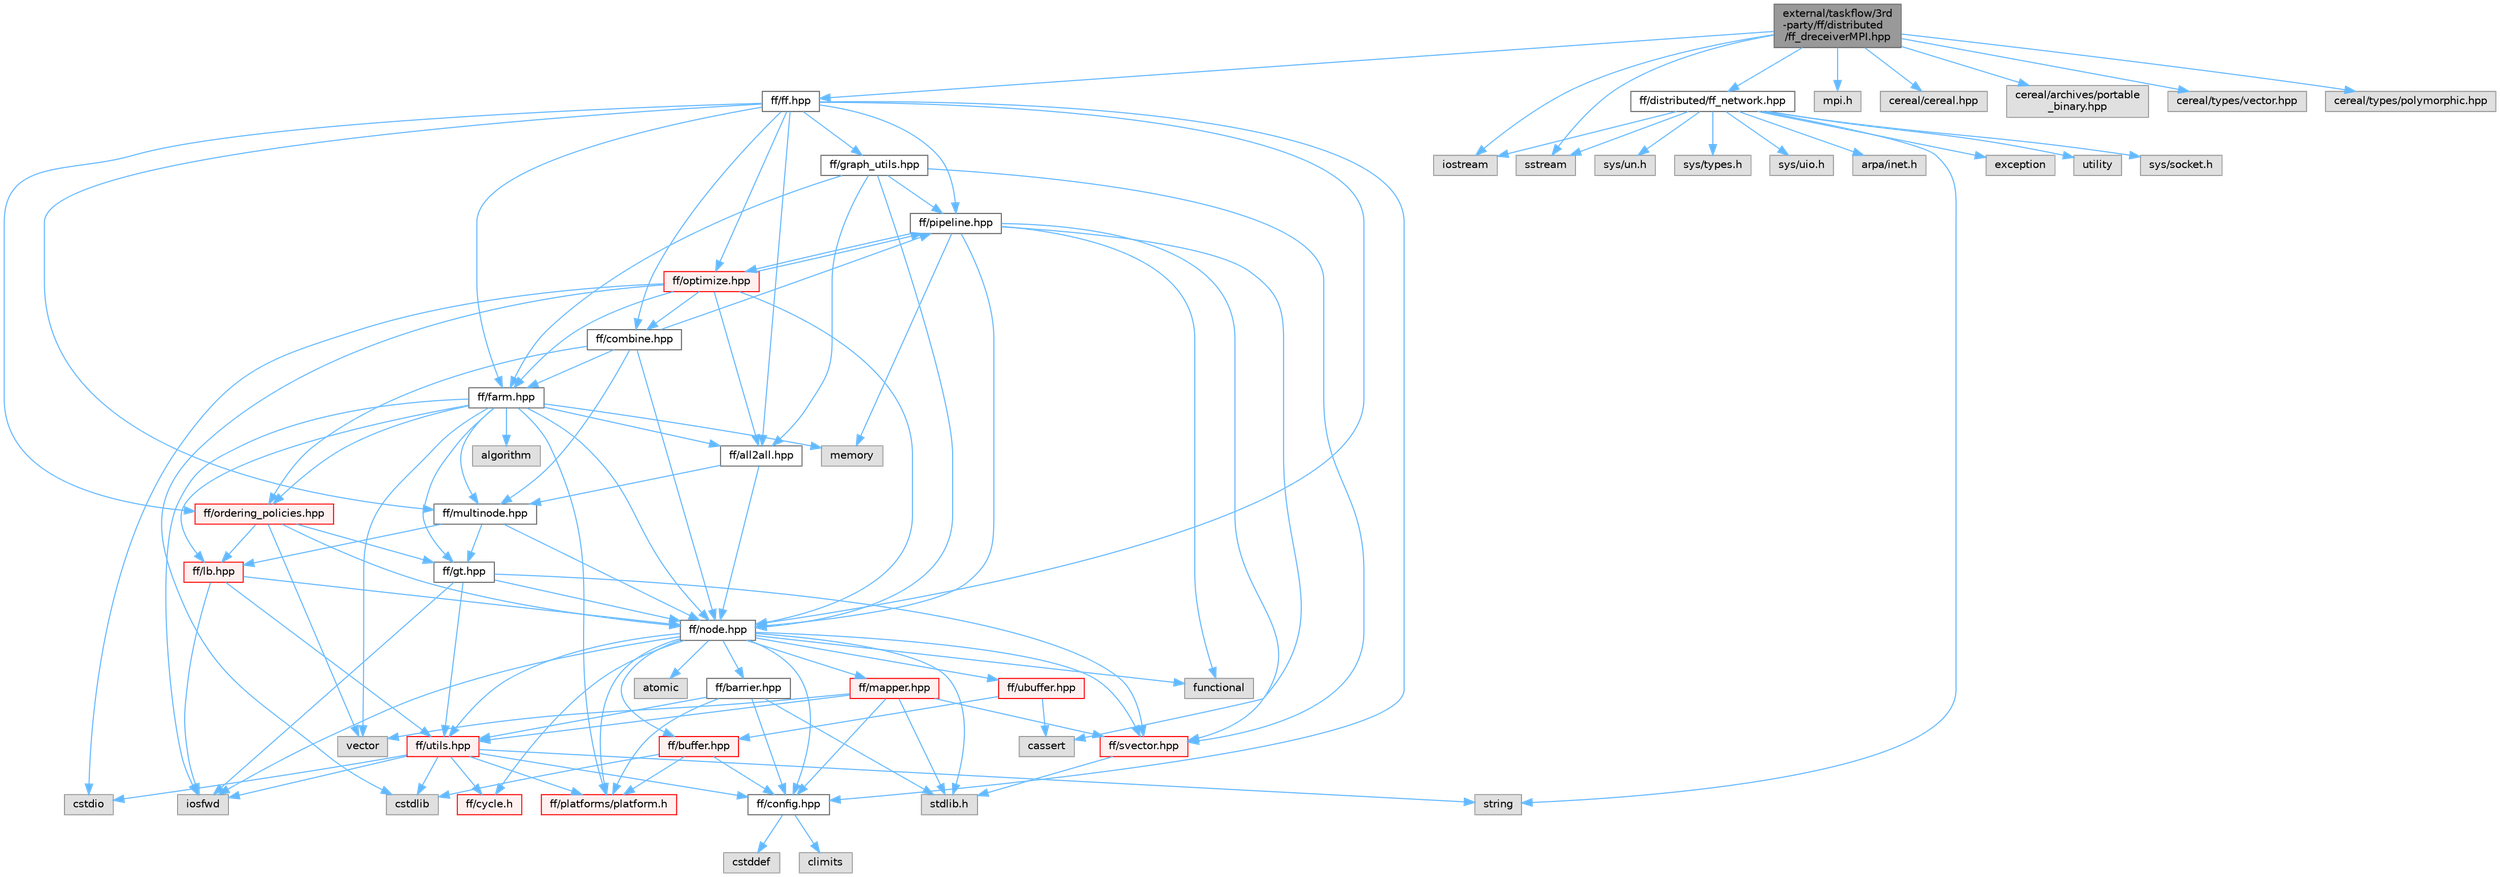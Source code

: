 digraph "external/taskflow/3rd-party/ff/distributed/ff_dreceiverMPI.hpp"
{
 // LATEX_PDF_SIZE
  bgcolor="transparent";
  edge [fontname=Helvetica,fontsize=10,labelfontname=Helvetica,labelfontsize=10];
  node [fontname=Helvetica,fontsize=10,shape=box,height=0.2,width=0.4];
  Node1 [id="Node000001",label="external/taskflow/3rd\l-party/ff/distributed\l/ff_dreceiverMPI.hpp",height=0.2,width=0.4,color="gray40", fillcolor="grey60", style="filled", fontcolor="black",tooltip=" "];
  Node1 -> Node2 [id="edge117_Node000001_Node000002",color="steelblue1",style="solid",tooltip=" "];
  Node2 [id="Node000002",label="iostream",height=0.2,width=0.4,color="grey60", fillcolor="#E0E0E0", style="filled",tooltip=" "];
  Node1 -> Node3 [id="edge118_Node000001_Node000003",color="steelblue1",style="solid",tooltip=" "];
  Node3 [id="Node000003",label="sstream",height=0.2,width=0.4,color="grey60", fillcolor="#E0E0E0", style="filled",tooltip=" "];
  Node1 -> Node4 [id="edge119_Node000001_Node000004",color="steelblue1",style="solid",tooltip=" "];
  Node4 [id="Node000004",label="ff/ff.hpp",height=0.2,width=0.4,color="grey40", fillcolor="white", style="filled",URL="$ff_8hpp.html",tooltip=" "];
  Node4 -> Node5 [id="edge120_Node000004_Node000005",color="steelblue1",style="solid",tooltip=" "];
  Node5 [id="Node000005",label="ff/config.hpp",height=0.2,width=0.4,color="grey40", fillcolor="white", style="filled",URL="$config_8hpp.html",tooltip=" "];
  Node5 -> Node6 [id="edge121_Node000005_Node000006",color="steelblue1",style="solid",tooltip=" "];
  Node6 [id="Node000006",label="cstddef",height=0.2,width=0.4,color="grey60", fillcolor="#E0E0E0", style="filled",tooltip=" "];
  Node5 -> Node7 [id="edge122_Node000005_Node000007",color="steelblue1",style="solid",tooltip=" "];
  Node7 [id="Node000007",label="climits",height=0.2,width=0.4,color="grey60", fillcolor="#E0E0E0", style="filled",tooltip=" "];
  Node4 -> Node8 [id="edge123_Node000004_Node000008",color="steelblue1",style="solid",tooltip=" "];
  Node8 [id="Node000008",label="ff/node.hpp",height=0.2,width=0.4,color="grey40", fillcolor="white", style="filled",URL="$node_8hpp.html",tooltip="FastFlow ff_node"];
  Node8 -> Node9 [id="edge124_Node000008_Node000009",color="steelblue1",style="solid",tooltip=" "];
  Node9 [id="Node000009",label="stdlib.h",height=0.2,width=0.4,color="grey60", fillcolor="#E0E0E0", style="filled",tooltip=" "];
  Node8 -> Node10 [id="edge125_Node000008_Node000010",color="steelblue1",style="solid",tooltip=" "];
  Node10 [id="Node000010",label="iosfwd",height=0.2,width=0.4,color="grey60", fillcolor="#E0E0E0", style="filled",tooltip=" "];
  Node8 -> Node11 [id="edge126_Node000008_Node000011",color="steelblue1",style="solid",tooltip=" "];
  Node11 [id="Node000011",label="functional",height=0.2,width=0.4,color="grey60", fillcolor="#E0E0E0", style="filled",tooltip=" "];
  Node8 -> Node12 [id="edge127_Node000008_Node000012",color="steelblue1",style="solid",tooltip=" "];
  Node12 [id="Node000012",label="ff/platforms/platform.h",height=0.2,width=0.4,color="red", fillcolor="#FFF0F0", style="filled",URL="$external_2taskflow_23rd-party_2ff_2platforms_2_platform_8h.html",tooltip=" "];
  Node8 -> Node14 [id="edge128_Node000008_Node000014",color="steelblue1",style="solid",tooltip=" "];
  Node14 [id="Node000014",label="ff/cycle.h",height=0.2,width=0.4,color="red", fillcolor="#FFF0F0", style="filled",URL="$cycle_8h.html",tooltip=" "];
  Node8 -> Node16 [id="edge129_Node000008_Node000016",color="steelblue1",style="solid",tooltip=" "];
  Node16 [id="Node000016",label="ff/utils.hpp",height=0.2,width=0.4,color="red", fillcolor="#FFF0F0", style="filled",URL="$utils_8hpp.html",tooltip="Utility functions"];
  Node16 -> Node18 [id="edge130_Node000016_Node000018",color="steelblue1",style="solid",tooltip=" "];
  Node18 [id="Node000018",label="cstdio",height=0.2,width=0.4,color="grey60", fillcolor="#E0E0E0", style="filled",tooltip=" "];
  Node16 -> Node19 [id="edge131_Node000016_Node000019",color="steelblue1",style="solid",tooltip=" "];
  Node19 [id="Node000019",label="cstdlib",height=0.2,width=0.4,color="grey60", fillcolor="#E0E0E0", style="filled",tooltip=" "];
  Node16 -> Node10 [id="edge132_Node000016_Node000010",color="steelblue1",style="solid",tooltip=" "];
  Node16 -> Node5 [id="edge133_Node000016_Node000005",color="steelblue1",style="solid",tooltip=" "];
  Node16 -> Node12 [id="edge134_Node000016_Node000012",color="steelblue1",style="solid",tooltip=" "];
  Node16 -> Node22 [id="edge135_Node000016_Node000022",color="steelblue1",style="solid",tooltip=" "];
  Node22 [id="Node000022",label="string",height=0.2,width=0.4,color="grey60", fillcolor="#E0E0E0", style="filled",tooltip=" "];
  Node16 -> Node14 [id="edge136_Node000016_Node000014",color="steelblue1",style="solid",tooltip=" "];
  Node8 -> Node26 [id="edge137_Node000008_Node000026",color="steelblue1",style="solid",tooltip=" "];
  Node26 [id="Node000026",label="ff/buffer.hpp",height=0.2,width=0.4,color="red", fillcolor="#FFF0F0", style="filled",URL="$buffer_8hpp.html",tooltip="This file contains the definition of the bounded SPSC channel buffer used in FastFlow"];
  Node26 -> Node19 [id="edge138_Node000026_Node000019",color="steelblue1",style="solid",tooltip=" "];
  Node26 -> Node5 [id="edge139_Node000026_Node000005",color="steelblue1",style="solid",tooltip=" "];
  Node26 -> Node12 [id="edge140_Node000026_Node000012",color="steelblue1",style="solid",tooltip=" "];
  Node8 -> Node27 [id="edge141_Node000008_Node000027",color="steelblue1",style="solid",tooltip=" "];
  Node27 [id="Node000027",label="ff/ubuffer.hpp",height=0.2,width=0.4,color="red", fillcolor="#FFF0F0", style="filled",URL="$ubuffer_8hpp.html",tooltip="This file contains the definition of the unbounded SWSR circular buffer used in FastFlow"];
  Node27 -> Node28 [id="edge142_Node000027_Node000028",color="steelblue1",style="solid",tooltip=" "];
  Node28 [id="Node000028",label="cassert",height=0.2,width=0.4,color="grey60", fillcolor="#E0E0E0", style="filled",tooltip=" "];
  Node27 -> Node26 [id="edge143_Node000027_Node000026",color="steelblue1",style="solid",tooltip=" "];
  Node8 -> Node31 [id="edge144_Node000008_Node000031",color="steelblue1",style="solid",tooltip=" "];
  Node31 [id="Node000031",label="ff/mapper.hpp",height=0.2,width=0.4,color="red", fillcolor="#FFF0F0", style="filled",URL="$mapper_8hpp.html",tooltip="This file contains the thread mapper definition used in FastFlow"];
  Node31 -> Node9 [id="edge145_Node000031_Node000009",color="steelblue1",style="solid",tooltip=" "];
  Node31 -> Node5 [id="edge146_Node000031_Node000005",color="steelblue1",style="solid",tooltip=" "];
  Node31 -> Node32 [id="edge147_Node000031_Node000032",color="steelblue1",style="solid",tooltip=" "];
  Node32 [id="Node000032",label="ff/svector.hpp",height=0.2,width=0.4,color="red", fillcolor="#FFF0F0", style="filled",URL="$svector_8hpp.html",tooltip="Simple yet efficient dynamic vector"];
  Node32 -> Node9 [id="edge148_Node000032_Node000009",color="steelblue1",style="solid",tooltip=" "];
  Node31 -> Node16 [id="edge149_Node000031_Node000016",color="steelblue1",style="solid",tooltip=" "];
  Node31 -> Node38 [id="edge150_Node000031_Node000038",color="steelblue1",style="solid",tooltip=" "];
  Node38 [id="Node000038",label="vector",height=0.2,width=0.4,color="grey60", fillcolor="#E0E0E0", style="filled",tooltip=" "];
  Node8 -> Node5 [id="edge151_Node000008_Node000005",color="steelblue1",style="solid",tooltip=" "];
  Node8 -> Node32 [id="edge152_Node000008_Node000032",color="steelblue1",style="solid",tooltip=" "];
  Node8 -> Node39 [id="edge153_Node000008_Node000039",color="steelblue1",style="solid",tooltip=" "];
  Node39 [id="Node000039",label="ff/barrier.hpp",height=0.2,width=0.4,color="grey40", fillcolor="white", style="filled",URL="$barrier_8hpp.html",tooltip="FastFlow blocking and non-blocking barrier implementations"];
  Node39 -> Node9 [id="edge154_Node000039_Node000009",color="steelblue1",style="solid",tooltip=" "];
  Node39 -> Node12 [id="edge155_Node000039_Node000012",color="steelblue1",style="solid",tooltip=" "];
  Node39 -> Node16 [id="edge156_Node000039_Node000016",color="steelblue1",style="solid",tooltip=" "];
  Node39 -> Node5 [id="edge157_Node000039_Node000005",color="steelblue1",style="solid",tooltip=" "];
  Node8 -> Node40 [id="edge158_Node000008_Node000040",color="steelblue1",style="solid",tooltip=" "];
  Node40 [id="Node000040",label="atomic",height=0.2,width=0.4,color="grey60", fillcolor="#E0E0E0", style="filled",tooltip=" "];
  Node4 -> Node41 [id="edge159_Node000004_Node000041",color="steelblue1",style="solid",tooltip=" "];
  Node41 [id="Node000041",label="ff/multinode.hpp",height=0.2,width=0.4,color="grey40", fillcolor="white", style="filled",URL="$multinode_8hpp.html",tooltip="FastFlow ff_minode ff_monode and typed versions."];
  Node41 -> Node8 [id="edge160_Node000041_Node000008",color="steelblue1",style="solid",tooltip=" "];
  Node41 -> Node42 [id="edge161_Node000041_Node000042",color="steelblue1",style="solid",tooltip=" "];
  Node42 [id="Node000042",label="ff/lb.hpp",height=0.2,width=0.4,color="red", fillcolor="#FFF0F0", style="filled",URL="$lb_8hpp.html",tooltip="Farm Emitter (not a ff_node)"];
  Node42 -> Node10 [id="edge162_Node000042_Node000010",color="steelblue1",style="solid",tooltip=" "];
  Node42 -> Node16 [id="edge163_Node000042_Node000016",color="steelblue1",style="solid",tooltip=" "];
  Node42 -> Node8 [id="edge164_Node000042_Node000008",color="steelblue1",style="solid",tooltip=" "];
  Node41 -> Node44 [id="edge165_Node000041_Node000044",color="steelblue1",style="solid",tooltip=" "];
  Node44 [id="Node000044",label="ff/gt.hpp",height=0.2,width=0.4,color="grey40", fillcolor="white", style="filled",URL="$gt_8hpp.html",tooltip="Farm Collector (it is not a ff_node)"];
  Node44 -> Node10 [id="edge166_Node000044_Node000010",color="steelblue1",style="solid",tooltip=" "];
  Node44 -> Node32 [id="edge167_Node000044_Node000032",color="steelblue1",style="solid",tooltip=" "];
  Node44 -> Node16 [id="edge168_Node000044_Node000016",color="steelblue1",style="solid",tooltip=" "];
  Node44 -> Node8 [id="edge169_Node000044_Node000008",color="steelblue1",style="solid",tooltip=" "];
  Node4 -> Node45 [id="edge170_Node000004_Node000045",color="steelblue1",style="solid",tooltip=" "];
  Node45 [id="Node000045",label="ff/pipeline.hpp",height=0.2,width=0.4,color="grey40", fillcolor="white", style="filled",URL="$3rd-party_2ff_2pipeline_8hpp.html",tooltip="This file implements the pipeline skeleton, both in the high-level pattern syntax (ff::ff_pipe) and l..."];
  Node45 -> Node28 [id="edge171_Node000045_Node000028",color="steelblue1",style="solid",tooltip=" "];
  Node45 -> Node46 [id="edge172_Node000045_Node000046",color="steelblue1",style="solid",tooltip=" "];
  Node46 [id="Node000046",label="memory",height=0.2,width=0.4,color="grey60", fillcolor="#E0E0E0", style="filled",tooltip=" "];
  Node45 -> Node11 [id="edge173_Node000045_Node000011",color="steelblue1",style="solid",tooltip=" "];
  Node45 -> Node32 [id="edge174_Node000045_Node000032",color="steelblue1",style="solid",tooltip=" "];
  Node45 -> Node8 [id="edge175_Node000045_Node000008",color="steelblue1",style="solid",tooltip=" "];
  Node45 -> Node47 [id="edge176_Node000045_Node000047",color="steelblue1",style="solid",tooltip=" "];
  Node47 [id="Node000047",label="ff/optimize.hpp",height=0.2,width=0.4,color="red", fillcolor="#FFF0F0", style="filled",URL="$optimize_8hpp.html",tooltip="FastFlow optimization heuristics"];
  Node47 -> Node18 [id="edge177_Node000047_Node000018",color="steelblue1",style="solid",tooltip=" "];
  Node47 -> Node19 [id="edge178_Node000047_Node000019",color="steelblue1",style="solid",tooltip=" "];
  Node47 -> Node8 [id="edge179_Node000047_Node000008",color="steelblue1",style="solid",tooltip=" "];
  Node47 -> Node45 [id="edge180_Node000047_Node000045",color="steelblue1",style="solid",tooltip=" "];
  Node47 -> Node48 [id="edge181_Node000047_Node000048",color="steelblue1",style="solid",tooltip=" "];
  Node48 [id="Node000048",label="ff/farm.hpp",height=0.2,width=0.4,color="grey40", fillcolor="white", style="filled",URL="$farm_8hpp.html",tooltip="Farm pattern"];
  Node48 -> Node10 [id="edge182_Node000048_Node000010",color="steelblue1",style="solid",tooltip=" "];
  Node48 -> Node38 [id="edge183_Node000048_Node000038",color="steelblue1",style="solid",tooltip=" "];
  Node48 -> Node35 [id="edge184_Node000048_Node000035",color="steelblue1",style="solid",tooltip=" "];
  Node35 [id="Node000035",label="algorithm",height=0.2,width=0.4,color="grey60", fillcolor="#E0E0E0", style="filled",tooltip=" "];
  Node48 -> Node46 [id="edge185_Node000048_Node000046",color="steelblue1",style="solid",tooltip=" "];
  Node48 -> Node12 [id="edge186_Node000048_Node000012",color="steelblue1",style="solid",tooltip=" "];
  Node48 -> Node42 [id="edge187_Node000048_Node000042",color="steelblue1",style="solid",tooltip=" "];
  Node48 -> Node44 [id="edge188_Node000048_Node000044",color="steelblue1",style="solid",tooltip=" "];
  Node48 -> Node8 [id="edge189_Node000048_Node000008",color="steelblue1",style="solid",tooltip=" "];
  Node48 -> Node41 [id="edge190_Node000048_Node000041",color="steelblue1",style="solid",tooltip=" "];
  Node48 -> Node49 [id="edge191_Node000048_Node000049",color="steelblue1",style="solid",tooltip=" "];
  Node49 [id="Node000049",label="ff/ordering_policies.hpp",height=0.2,width=0.4,color="red", fillcolor="#FFF0F0", style="filled",URL="$ordering__policies_8hpp.html",tooltip=" "];
  Node49 -> Node38 [id="edge192_Node000049_Node000038",color="steelblue1",style="solid",tooltip=" "];
  Node49 -> Node42 [id="edge193_Node000049_Node000042",color="steelblue1",style="solid",tooltip=" "];
  Node49 -> Node44 [id="edge194_Node000049_Node000044",color="steelblue1",style="solid",tooltip=" "];
  Node49 -> Node8 [id="edge195_Node000049_Node000008",color="steelblue1",style="solid",tooltip=" "];
  Node48 -> Node51 [id="edge196_Node000048_Node000051",color="steelblue1",style="solid",tooltip=" "];
  Node51 [id="Node000051",label="ff/all2all.hpp",height=0.2,width=0.4,color="grey40", fillcolor="white", style="filled",URL="$all2all_8hpp.html",tooltip="FastFlow all-2-all building block"];
  Node51 -> Node8 [id="edge197_Node000051_Node000008",color="steelblue1",style="solid",tooltip=" "];
  Node51 -> Node41 [id="edge198_Node000051_Node000041",color="steelblue1",style="solid",tooltip=" "];
  Node47 -> Node51 [id="edge199_Node000047_Node000051",color="steelblue1",style="solid",tooltip=" "];
  Node47 -> Node52 [id="edge200_Node000047_Node000052",color="steelblue1",style="solid",tooltip=" "];
  Node52 [id="Node000052",label="ff/combine.hpp",height=0.2,width=0.4,color="grey40", fillcolor="white", style="filled",URL="$combine_8hpp.html",tooltip="FastFlow composition building block"];
  Node52 -> Node8 [id="edge201_Node000052_Node000008",color="steelblue1",style="solid",tooltip=" "];
  Node52 -> Node41 [id="edge202_Node000052_Node000041",color="steelblue1",style="solid",tooltip=" "];
  Node52 -> Node45 [id="edge203_Node000052_Node000045",color="steelblue1",style="solid",tooltip=" "];
  Node52 -> Node49 [id="edge204_Node000052_Node000049",color="steelblue1",style="solid",tooltip=" "];
  Node52 -> Node48 [id="edge205_Node000052_Node000048",color="steelblue1",style="solid",tooltip=" "];
  Node4 -> Node48 [id="edge206_Node000004_Node000048",color="steelblue1",style="solid",tooltip=" "];
  Node4 -> Node51 [id="edge207_Node000004_Node000051",color="steelblue1",style="solid",tooltip=" "];
  Node4 -> Node52 [id="edge208_Node000004_Node000052",color="steelblue1",style="solid",tooltip=" "];
  Node4 -> Node47 [id="edge209_Node000004_Node000047",color="steelblue1",style="solid",tooltip=" "];
  Node4 -> Node49 [id="edge210_Node000004_Node000049",color="steelblue1",style="solid",tooltip=" "];
  Node4 -> Node53 [id="edge211_Node000004_Node000053",color="steelblue1",style="solid",tooltip=" "];
  Node53 [id="Node000053",label="ff/graph_utils.hpp",height=0.2,width=0.4,color="grey40", fillcolor="white", style="filled",URL="$graph__utils_8hpp.html",tooltip="Utility functions for manipulating the concurrency graph"];
  Node53 -> Node32 [id="edge212_Node000053_Node000032",color="steelblue1",style="solid",tooltip=" "];
  Node53 -> Node8 [id="edge213_Node000053_Node000008",color="steelblue1",style="solid",tooltip=" "];
  Node53 -> Node48 [id="edge214_Node000053_Node000048",color="steelblue1",style="solid",tooltip=" "];
  Node53 -> Node51 [id="edge215_Node000053_Node000051",color="steelblue1",style="solid",tooltip=" "];
  Node53 -> Node45 [id="edge216_Node000053_Node000045",color="steelblue1",style="solid",tooltip=" "];
  Node1 -> Node54 [id="edge217_Node000001_Node000054",color="steelblue1",style="solid",tooltip=" "];
  Node54 [id="Node000054",label="ff/distributed/ff_network.hpp",height=0.2,width=0.4,color="grey40", fillcolor="white", style="filled",URL="$ff__network_8hpp.html",tooltip=" "];
  Node54 -> Node3 [id="edge218_Node000054_Node000003",color="steelblue1",style="solid",tooltip=" "];
  Node54 -> Node2 [id="edge219_Node000054_Node000002",color="steelblue1",style="solid",tooltip=" "];
  Node54 -> Node55 [id="edge220_Node000054_Node000055",color="steelblue1",style="solid",tooltip=" "];
  Node55 [id="Node000055",label="exception",height=0.2,width=0.4,color="grey60", fillcolor="#E0E0E0", style="filled",tooltip=" "];
  Node54 -> Node22 [id="edge221_Node000054_Node000022",color="steelblue1",style="solid",tooltip=" "];
  Node54 -> Node56 [id="edge222_Node000054_Node000056",color="steelblue1",style="solid",tooltip=" "];
  Node56 [id="Node000056",label="utility",height=0.2,width=0.4,color="grey60", fillcolor="#E0E0E0", style="filled",tooltip=" "];
  Node54 -> Node57 [id="edge223_Node000054_Node000057",color="steelblue1",style="solid",tooltip=" "];
  Node57 [id="Node000057",label="sys/socket.h",height=0.2,width=0.4,color="grey60", fillcolor="#E0E0E0", style="filled",tooltip=" "];
  Node54 -> Node58 [id="edge224_Node000054_Node000058",color="steelblue1",style="solid",tooltip=" "];
  Node58 [id="Node000058",label="sys/un.h",height=0.2,width=0.4,color="grey60", fillcolor="#E0E0E0", style="filled",tooltip=" "];
  Node54 -> Node59 [id="edge225_Node000054_Node000059",color="steelblue1",style="solid",tooltip=" "];
  Node59 [id="Node000059",label="sys/types.h",height=0.2,width=0.4,color="grey60", fillcolor="#E0E0E0", style="filled",tooltip=" "];
  Node54 -> Node60 [id="edge226_Node000054_Node000060",color="steelblue1",style="solid",tooltip=" "];
  Node60 [id="Node000060",label="sys/uio.h",height=0.2,width=0.4,color="grey60", fillcolor="#E0E0E0", style="filled",tooltip=" "];
  Node54 -> Node61 [id="edge227_Node000054_Node000061",color="steelblue1",style="solid",tooltip=" "];
  Node61 [id="Node000061",label="arpa/inet.h",height=0.2,width=0.4,color="grey60", fillcolor="#E0E0E0", style="filled",tooltip=" "];
  Node1 -> Node62 [id="edge228_Node000001_Node000062",color="steelblue1",style="solid",tooltip=" "];
  Node62 [id="Node000062",label="mpi.h",height=0.2,width=0.4,color="grey60", fillcolor="#E0E0E0", style="filled",tooltip=" "];
  Node1 -> Node63 [id="edge229_Node000001_Node000063",color="steelblue1",style="solid",tooltip=" "];
  Node63 [id="Node000063",label="cereal/cereal.hpp",height=0.2,width=0.4,color="grey60", fillcolor="#E0E0E0", style="filled",tooltip=" "];
  Node1 -> Node64 [id="edge230_Node000001_Node000064",color="steelblue1",style="solid",tooltip=" "];
  Node64 [id="Node000064",label="cereal/archives/portable\l_binary.hpp",height=0.2,width=0.4,color="grey60", fillcolor="#E0E0E0", style="filled",tooltip=" "];
  Node1 -> Node65 [id="edge231_Node000001_Node000065",color="steelblue1",style="solid",tooltip=" "];
  Node65 [id="Node000065",label="cereal/types/vector.hpp",height=0.2,width=0.4,color="grey60", fillcolor="#E0E0E0", style="filled",tooltip=" "];
  Node1 -> Node66 [id="edge232_Node000001_Node000066",color="steelblue1",style="solid",tooltip=" "];
  Node66 [id="Node000066",label="cereal/types/polymorphic.hpp",height=0.2,width=0.4,color="grey60", fillcolor="#E0E0E0", style="filled",tooltip=" "];
}
